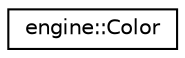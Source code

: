 digraph "Graphical Class Hierarchy"
{
  edge [fontname="Helvetica",fontsize="10",labelfontname="Helvetica",labelfontsize="10"];
  node [fontname="Helvetica",fontsize="10",shape=record];
  rankdir="LR";
  Node1 [label="engine::Color",height=0.2,width=0.4,color="black", fillcolor="white", style="filled",URL="$structengine_1_1_color.html"];
}
